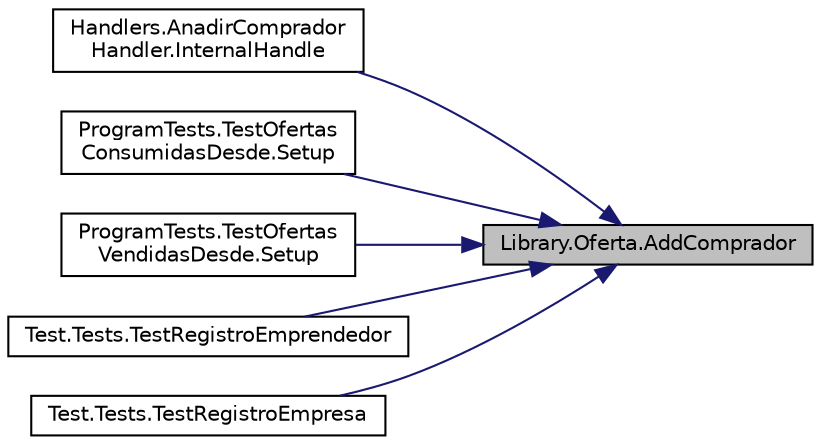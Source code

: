 digraph "Library.Oferta.AddComprador"
{
 // INTERACTIVE_SVG=YES
 // LATEX_PDF_SIZE
  edge [fontname="Helvetica",fontsize="10",labelfontname="Helvetica",labelfontsize="10"];
  node [fontname="Helvetica",fontsize="10",shape=record];
  rankdir="RL";
  Node1 [label="Library.Oferta.AddComprador",height=0.2,width=0.4,color="black", fillcolor="grey75", style="filled", fontcolor="black",tooltip="Añade un comprador al oferta, distingue entre ofertas únicas y recurrentes."];
  Node1 -> Node2 [dir="back",color="midnightblue",fontsize="10",style="solid",fontname="Helvetica"];
  Node2 [label="Handlers.AnadirComprador\lHandler.InternalHandle",height=0.2,width=0.4,color="black", fillcolor="white", style="filled",URL="$classHandlers_1_1AnadirCompradorHandler.html#a825fb3c62368be4a8208cf5e55c15824",tooltip="Procesa el comando \"/AñadirCompradorOferta\" y retorna true; retorna false en caso contrario."];
  Node1 -> Node3 [dir="back",color="midnightblue",fontsize="10",style="solid",fontname="Helvetica"];
  Node3 [label="ProgramTests.TestOfertas\lConsumidasDesde.Setup",height=0.2,width=0.4,color="black", fillcolor="white", style="filled",URL="$classProgramTests_1_1TestOfertasConsumidasDesde.html#aaff290ad2dcfbff856cd0468d0a42caa",tooltip="Crea una Empresa y un emprendedor (Asi como un rubro). Luego se crea la oferta de la empresa Luego se..."];
  Node1 -> Node4 [dir="back",color="midnightblue",fontsize="10",style="solid",fontname="Helvetica"];
  Node4 [label="ProgramTests.TestOfertas\lVendidasDesde.Setup",height=0.2,width=0.4,color="black", fillcolor="white", style="filled",URL="$classProgramTests_1_1TestOfertasVendidasDesde.html#a684bded4cd2ca3caffc53194202c02b0",tooltip="Crea una Empresa y un emprendedor (Asi como un rubro). Luego se crea la oferta de la empresa Luego se..."];
  Node1 -> Node5 [dir="back",color="midnightblue",fontsize="10",style="solid",fontname="Helvetica"];
  Node5 [label="Test.Tests.TestRegistroEmprendedor",height=0.2,width=0.4,color="black", fillcolor="white", style="filled",URL="$classTest_1_1Tests.html#a740ac61051a5c213ef57b1d57f148aa7",tooltip="Prueba que los emprendedores accedan a su registro de materiales consumidos en un perido de tiempo de..."];
  Node1 -> Node6 [dir="back",color="midnightblue",fontsize="10",style="solid",fontname="Helvetica"];
  Node6 [label="Test.Tests.TestRegistroEmpresa",height=0.2,width=0.4,color="black", fillcolor="white", style="filled",URL="$classTest_1_1Tests.html#ab7c8a7fce23a25f18126f2723496fdd0",tooltip="Prueba que las empresas accedan a su registro de materiales entregados en un perido de tiempo determi..."];
}

